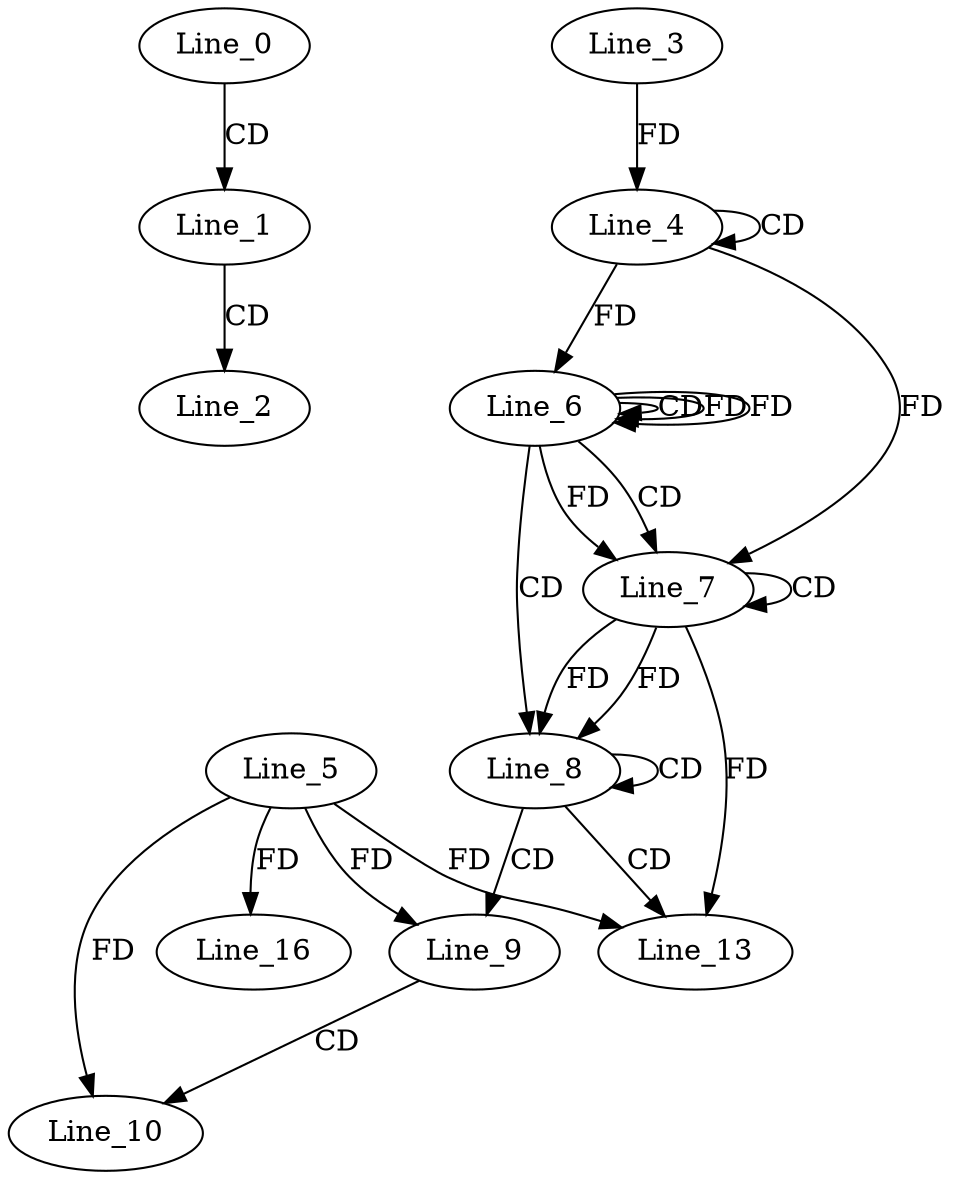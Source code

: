 digraph G {
  Line_0;
  Line_1;
  Line_2;
  Line_4;
  Line_4;
  Line_3;
  Line_6;
  Line_6;
  Line_6;
  Line_6;
  Line_7;
  Line_7;
  Line_8;
  Line_8;
  Line_9;
  Line_5;
  Line_9;
  Line_10;
  Line_10;
  Line_13;
  Line_16;
  Line_0 -> Line_1 [ label="CD" ];
  Line_1 -> Line_2 [ label="CD" ];
  Line_4 -> Line_4 [ label="CD" ];
  Line_3 -> Line_4 [ label="FD" ];
  Line_6 -> Line_6 [ label="CD" ];
  Line_4 -> Line_6 [ label="FD" ];
  Line_6 -> Line_6 [ label="FD" ];
  Line_6 -> Line_7 [ label="CD" ];
  Line_7 -> Line_7 [ label="CD" ];
  Line_4 -> Line_7 [ label="FD" ];
  Line_6 -> Line_7 [ label="FD" ];
  Line_6 -> Line_8 [ label="CD" ];
  Line_7 -> Line_8 [ label="FD" ];
  Line_8 -> Line_8 [ label="CD" ];
  Line_7 -> Line_8 [ label="FD" ];
  Line_8 -> Line_9 [ label="CD" ];
  Line_5 -> Line_9 [ label="FD" ];
  Line_9 -> Line_10 [ label="CD" ];
  Line_5 -> Line_10 [ label="FD" ];
  Line_8 -> Line_13 [ label="CD" ];
  Line_5 -> Line_13 [ label="FD" ];
  Line_7 -> Line_13 [ label="FD" ];
  Line_5 -> Line_16 [ label="FD" ];
  Line_6 -> Line_6 [ label="FD" ];
}
